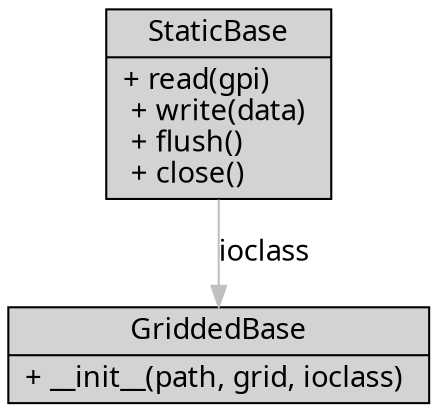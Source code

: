 digraph G {
                resolution=100
                rankdir=UD
                bgcolor=Transparent
              
                node [style="filled",fontname="Hack" ,shape=record] //All nodes will this shape and colour
                edge [color=Gray, fontname="Hack"] //All the lines look like this
              
                StaticBase [
                label = "{StaticBase|+ read(gpi) \l + write(data) \l + flush()\l + close()\l}"
                ]

                GriddedBase [
                label = "{GriddedBase| + __init__(path, 
                                                  grid, ioclass)  \l}"
                ]

                {StaticBase}->GriddedBase [label="ioclass \l"]


}
